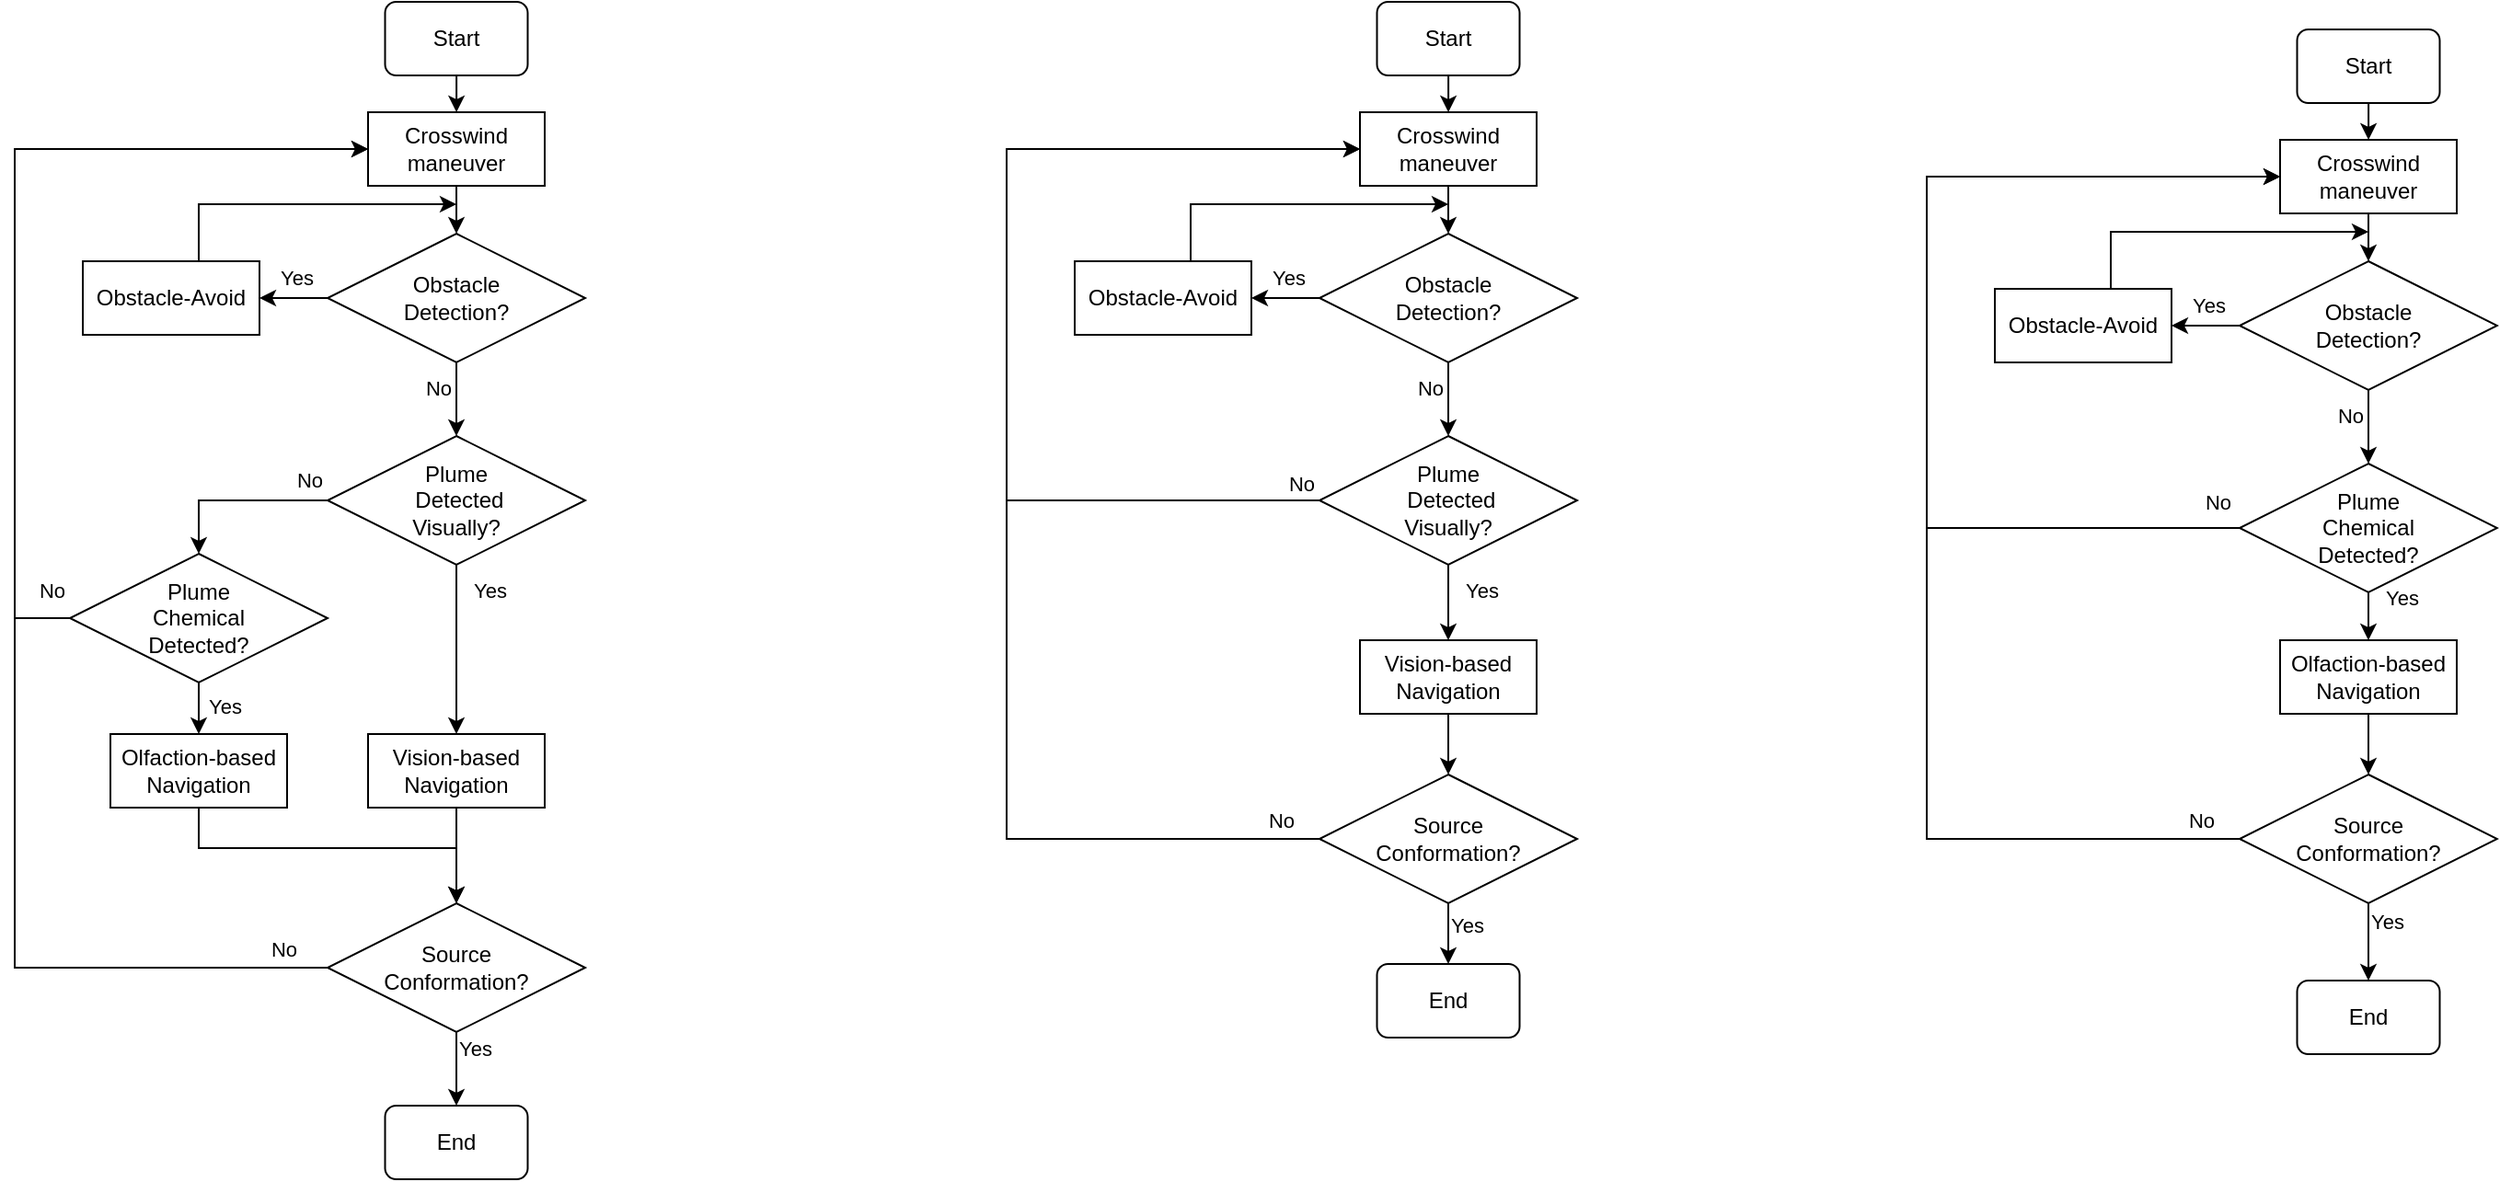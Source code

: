 <mxfile version="23.0.2" type="device">
  <diagram name="Page-1" id="XTTtq-dg-Lj2X4ySG26T">
    <mxGraphModel dx="1358" dy="715" grid="1" gridSize="10" guides="1" tooltips="1" connect="1" arrows="1" fold="1" page="1" pageScale="1" pageWidth="1600" pageHeight="900" math="0" shadow="0">
      <root>
        <mxCell id="0" />
        <mxCell id="1" parent="0" />
        <mxCell id="BMttaIWEHfVnVTvxrATZ-6" style="edgeStyle=orthogonalEdgeStyle;rounded=0;orthogonalLoop=1;jettySize=auto;html=1;entryX=0.5;entryY=0;entryDx=0;entryDy=0;" parent="1" source="BMttaIWEHfVnVTvxrATZ-7" target="BMttaIWEHfVnVTvxrATZ-48" edge="1">
          <mxGeometry relative="1" as="geometry">
            <mxPoint x="311" y="188" as="targetPoint" />
          </mxGeometry>
        </mxCell>
        <mxCell id="BMttaIWEHfVnVTvxrATZ-7" value="Start" style="rounded=1;whiteSpace=wrap;html=1;fontSize=12;glass=0;strokeWidth=1;shadow=0;" parent="1" vertex="1">
          <mxGeometry x="342.25" y="138" width="77.5" height="40" as="geometry" />
        </mxCell>
        <mxCell id="BMttaIWEHfVnVTvxrATZ-8" style="edgeStyle=orthogonalEdgeStyle;rounded=0;orthogonalLoop=1;jettySize=auto;html=1;entryX=0.5;entryY=0;entryDx=0;entryDy=0;" parent="1" source="BMttaIWEHfVnVTvxrATZ-12" target="BMttaIWEHfVnVTvxrATZ-17" edge="1">
          <mxGeometry relative="1" as="geometry" />
        </mxCell>
        <mxCell id="BMttaIWEHfVnVTvxrATZ-9" value="No" style="edgeLabel;html=1;align=center;verticalAlign=middle;resizable=0;points=[];" parent="BMttaIWEHfVnVTvxrATZ-8" vertex="1" connectable="0">
          <mxGeometry x="-0.225" y="-1" relative="1" as="geometry">
            <mxPoint x="-9" y="-2" as="offset" />
          </mxGeometry>
        </mxCell>
        <mxCell id="BMttaIWEHfVnVTvxrATZ-10" style="edgeStyle=orthogonalEdgeStyle;rounded=0;orthogonalLoop=1;jettySize=auto;html=1;entryX=1;entryY=0.5;entryDx=0;entryDy=0;" parent="1" source="BMttaIWEHfVnVTvxrATZ-12" target="BMttaIWEHfVnVTvxrATZ-31" edge="1">
          <mxGeometry relative="1" as="geometry" />
        </mxCell>
        <mxCell id="BMttaIWEHfVnVTvxrATZ-11" value="Yes" style="edgeLabel;html=1;align=center;verticalAlign=middle;resizable=0;points=[];" parent="BMttaIWEHfVnVTvxrATZ-10" vertex="1" connectable="0">
          <mxGeometry x="0.013" relative="1" as="geometry">
            <mxPoint x="1" y="-11" as="offset" />
          </mxGeometry>
        </mxCell>
        <mxCell id="BMttaIWEHfVnVTvxrATZ-12" value="Obstacle &lt;br&gt;Detection?" style="rhombus;whiteSpace=wrap;html=1;" parent="1" vertex="1">
          <mxGeometry x="311" y="264" width="140" height="70" as="geometry" />
        </mxCell>
        <mxCell id="BMttaIWEHfVnVTvxrATZ-13" style="edgeStyle=orthogonalEdgeStyle;rounded=0;orthogonalLoop=1;jettySize=auto;html=1;entryX=0.5;entryY=0;entryDx=0;entryDy=0;" parent="1" source="BMttaIWEHfVnVTvxrATZ-17" target="BMttaIWEHfVnVTvxrATZ-21" edge="1">
          <mxGeometry relative="1" as="geometry">
            <Array as="points">
              <mxPoint x="241" y="409" />
            </Array>
          </mxGeometry>
        </mxCell>
        <mxCell id="BMttaIWEHfVnVTvxrATZ-14" value="No" style="edgeLabel;html=1;align=center;verticalAlign=middle;resizable=0;points=[];" parent="BMttaIWEHfVnVTvxrATZ-13" vertex="1" connectable="0">
          <mxGeometry x="-0.124" y="2" relative="1" as="geometry">
            <mxPoint x="33" y="-13" as="offset" />
          </mxGeometry>
        </mxCell>
        <mxCell id="BMttaIWEHfVnVTvxrATZ-15" style="edgeStyle=orthogonalEdgeStyle;rounded=0;orthogonalLoop=1;jettySize=auto;html=1;entryX=0.5;entryY=0;entryDx=0;entryDy=0;" parent="1" source="BMttaIWEHfVnVTvxrATZ-17" target="BMttaIWEHfVnVTvxrATZ-33" edge="1">
          <mxGeometry relative="1" as="geometry" />
        </mxCell>
        <mxCell id="BMttaIWEHfVnVTvxrATZ-16" value="Yes" style="edgeLabel;html=1;align=center;verticalAlign=middle;resizable=0;points=[];" parent="BMttaIWEHfVnVTvxrATZ-15" vertex="1" connectable="0">
          <mxGeometry x="-0.42" y="6" relative="1" as="geometry">
            <mxPoint x="12" y="-13" as="offset" />
          </mxGeometry>
        </mxCell>
        <mxCell id="BMttaIWEHfVnVTvxrATZ-17" value="Plume&lt;br&gt;&amp;nbsp;Detected&lt;br&gt;Visually?" style="rhombus;whiteSpace=wrap;html=1;" parent="1" vertex="1">
          <mxGeometry x="311" y="374" width="140" height="70" as="geometry" />
        </mxCell>
        <mxCell id="BMttaIWEHfVnVTvxrATZ-20" value="Yes" style="edgeStyle=orthogonalEdgeStyle;rounded=0;orthogonalLoop=1;jettySize=auto;html=1;entryX=0.5;entryY=0;entryDx=0;entryDy=0;" parent="1" source="BMttaIWEHfVnVTvxrATZ-21" target="BMttaIWEHfVnVTvxrATZ-35" edge="1">
          <mxGeometry x="-0.518" y="14" relative="1" as="geometry">
            <mxPoint as="offset" />
          </mxGeometry>
        </mxCell>
        <mxCell id="BMttaIWEHfVnVTvxrATZ-63" style="edgeStyle=orthogonalEdgeStyle;rounded=0;orthogonalLoop=1;jettySize=auto;html=1;entryX=0;entryY=0.5;entryDx=0;entryDy=0;exitX=0;exitY=0.5;exitDx=0;exitDy=0;" parent="1" source="BMttaIWEHfVnVTvxrATZ-21" target="BMttaIWEHfVnVTvxrATZ-48" edge="1">
          <mxGeometry relative="1" as="geometry">
            <Array as="points">
              <mxPoint x="141" y="473" />
              <mxPoint x="141" y="218" />
            </Array>
          </mxGeometry>
        </mxCell>
        <mxCell id="BMttaIWEHfVnVTvxrATZ-65" value="No" style="edgeLabel;html=1;align=center;verticalAlign=middle;resizable=0;points=[];" parent="BMttaIWEHfVnVTvxrATZ-63" vertex="1" connectable="0">
          <mxGeometry x="-0.653" y="1" relative="1" as="geometry">
            <mxPoint x="21" y="38" as="offset" />
          </mxGeometry>
        </mxCell>
        <mxCell id="BMttaIWEHfVnVTvxrATZ-21" value="Plume &lt;br&gt;Chemical&lt;br&gt;Detected?" style="rhombus;whiteSpace=wrap;html=1;" parent="1" vertex="1">
          <mxGeometry x="171" y="438" width="140" height="70" as="geometry" />
        </mxCell>
        <mxCell id="BMttaIWEHfVnVTvxrATZ-53" style="edgeStyle=orthogonalEdgeStyle;rounded=0;orthogonalLoop=1;jettySize=auto;html=1;entryX=0.5;entryY=0;entryDx=0;entryDy=0;" parent="1" source="BMttaIWEHfVnVTvxrATZ-26" target="BMttaIWEHfVnVTvxrATZ-27" edge="1">
          <mxGeometry relative="1" as="geometry">
            <mxPoint x="631" y="548" as="targetPoint" />
          </mxGeometry>
        </mxCell>
        <mxCell id="BMttaIWEHfVnVTvxrATZ-62" value="Yes" style="edgeLabel;html=1;align=center;verticalAlign=middle;resizable=0;points=[];" parent="BMttaIWEHfVnVTvxrATZ-53" vertex="1" connectable="0">
          <mxGeometry x="-0.344" relative="1" as="geometry">
            <mxPoint x="10" y="-4" as="offset" />
          </mxGeometry>
        </mxCell>
        <mxCell id="BMttaIWEHfVnVTvxrATZ-82" style="edgeStyle=orthogonalEdgeStyle;rounded=0;orthogonalLoop=1;jettySize=auto;html=1;exitX=0;exitY=0.5;exitDx=0;exitDy=0;entryX=0;entryY=0.5;entryDx=0;entryDy=0;" parent="1" source="BMttaIWEHfVnVTvxrATZ-26" target="BMttaIWEHfVnVTvxrATZ-48" edge="1">
          <mxGeometry relative="1" as="geometry">
            <Array as="points">
              <mxPoint x="141" y="663" />
              <mxPoint x="141" y="218" />
            </Array>
            <mxPoint x="221" y="663" as="sourcePoint" />
            <mxPoint x="331" y="218" as="targetPoint" />
          </mxGeometry>
        </mxCell>
        <mxCell id="BMttaIWEHfVnVTvxrATZ-83" value="No" style="edgeLabel;html=1;align=center;verticalAlign=middle;resizable=0;points=[];" parent="BMttaIWEHfVnVTvxrATZ-82" vertex="1" connectable="0">
          <mxGeometry x="-0.923" relative="1" as="geometry">
            <mxPoint x="7" y="-10" as="offset" />
          </mxGeometry>
        </mxCell>
        <mxCell id="BMttaIWEHfVnVTvxrATZ-26" value="Source&lt;br&gt;Conformation?" style="rhombus;whiteSpace=wrap;html=1;" parent="1" vertex="1">
          <mxGeometry x="311" y="628" width="140" height="70" as="geometry" />
        </mxCell>
        <mxCell id="BMttaIWEHfVnVTvxrATZ-58" style="edgeStyle=orthogonalEdgeStyle;rounded=0;orthogonalLoop=1;jettySize=auto;html=1;exitX=0.5;exitY=0;exitDx=0;exitDy=0;" parent="1" source="BMttaIWEHfVnVTvxrATZ-31" edge="1">
          <mxGeometry relative="1" as="geometry">
            <mxPoint x="381" y="248" as="targetPoint" />
            <Array as="points">
              <mxPoint x="241" y="248" />
            </Array>
          </mxGeometry>
        </mxCell>
        <mxCell id="BMttaIWEHfVnVTvxrATZ-31" value="Obstacle-Avoid" style="rounded=0;whiteSpace=wrap;html=1;" parent="1" vertex="1">
          <mxGeometry x="178" y="279" width="96" height="40" as="geometry" />
        </mxCell>
        <mxCell id="BMttaIWEHfVnVTvxrATZ-81" style="edgeStyle=orthogonalEdgeStyle;rounded=0;orthogonalLoop=1;jettySize=auto;html=1;exitX=0.5;exitY=1;exitDx=0;exitDy=0;entryX=0.5;entryY=0;entryDx=0;entryDy=0;" parent="1" source="BMttaIWEHfVnVTvxrATZ-33" target="BMttaIWEHfVnVTvxrATZ-26" edge="1">
          <mxGeometry relative="1" as="geometry">
            <Array as="points">
              <mxPoint x="381" y="598" />
              <mxPoint x="381" y="598" />
            </Array>
          </mxGeometry>
        </mxCell>
        <mxCell id="BMttaIWEHfVnVTvxrATZ-33" value="Vision-based Navigation" style="rounded=0;whiteSpace=wrap;html=1;" parent="1" vertex="1">
          <mxGeometry x="333" y="536" width="96" height="40" as="geometry" />
        </mxCell>
        <mxCell id="BMttaIWEHfVnVTvxrATZ-51" style="edgeStyle=orthogonalEdgeStyle;rounded=0;orthogonalLoop=1;jettySize=auto;html=1;entryX=0.5;entryY=0;entryDx=0;entryDy=0;exitX=0.5;exitY=1;exitDx=0;exitDy=0;" parent="1" source="BMttaIWEHfVnVTvxrATZ-35" target="BMttaIWEHfVnVTvxrATZ-26" edge="1">
          <mxGeometry relative="1" as="geometry">
            <Array as="points">
              <mxPoint x="241" y="598" />
              <mxPoint x="381" y="598" />
            </Array>
          </mxGeometry>
        </mxCell>
        <mxCell id="BMttaIWEHfVnVTvxrATZ-35" value="Olfaction-based&lt;br&gt;Navigation" style="rounded=0;whiteSpace=wrap;html=1;" parent="1" vertex="1">
          <mxGeometry x="193" y="536" width="96" height="40" as="geometry" />
        </mxCell>
        <mxCell id="BMttaIWEHfVnVTvxrATZ-64" style="edgeStyle=orthogonalEdgeStyle;rounded=0;orthogonalLoop=1;jettySize=auto;html=1;entryX=0.5;entryY=0;entryDx=0;entryDy=0;" parent="1" source="BMttaIWEHfVnVTvxrATZ-48" target="BMttaIWEHfVnVTvxrATZ-12" edge="1">
          <mxGeometry relative="1" as="geometry" />
        </mxCell>
        <mxCell id="BMttaIWEHfVnVTvxrATZ-48" value="Crosswind maneuver" style="rounded=0;whiteSpace=wrap;html=1;" parent="1" vertex="1">
          <mxGeometry x="333" y="198" width="96" height="40" as="geometry" />
        </mxCell>
        <mxCell id="BMttaIWEHfVnVTvxrATZ-27" value="End" style="rounded=1;whiteSpace=wrap;html=1;fontSize=12;glass=0;strokeWidth=1;shadow=0;" parent="1" vertex="1">
          <mxGeometry x="342.25" y="738" width="77.5" height="40" as="geometry" />
        </mxCell>
        <mxCell id="qsjTnSXBL_nsK2lnO1KO-1" style="edgeStyle=orthogonalEdgeStyle;rounded=0;orthogonalLoop=1;jettySize=auto;html=1;entryX=0.5;entryY=0;entryDx=0;entryDy=0;" edge="1" parent="1" source="qsjTnSXBL_nsK2lnO1KO-2" target="qsjTnSXBL_nsK2lnO1KO-29">
          <mxGeometry relative="1" as="geometry">
            <mxPoint x="850" y="188" as="targetPoint" />
          </mxGeometry>
        </mxCell>
        <mxCell id="qsjTnSXBL_nsK2lnO1KO-2" value="Start" style="rounded=1;whiteSpace=wrap;html=1;fontSize=12;glass=0;strokeWidth=1;shadow=0;" vertex="1" parent="1">
          <mxGeometry x="881.25" y="138" width="77.5" height="40" as="geometry" />
        </mxCell>
        <mxCell id="qsjTnSXBL_nsK2lnO1KO-3" style="edgeStyle=orthogonalEdgeStyle;rounded=0;orthogonalLoop=1;jettySize=auto;html=1;entryX=0.5;entryY=0;entryDx=0;entryDy=0;" edge="1" parent="1" source="qsjTnSXBL_nsK2lnO1KO-7" target="qsjTnSXBL_nsK2lnO1KO-12">
          <mxGeometry relative="1" as="geometry" />
        </mxCell>
        <mxCell id="qsjTnSXBL_nsK2lnO1KO-4" value="No" style="edgeLabel;html=1;align=center;verticalAlign=middle;resizable=0;points=[];" vertex="1" connectable="0" parent="qsjTnSXBL_nsK2lnO1KO-3">
          <mxGeometry x="-0.225" y="-1" relative="1" as="geometry">
            <mxPoint x="-9" y="-2" as="offset" />
          </mxGeometry>
        </mxCell>
        <mxCell id="qsjTnSXBL_nsK2lnO1KO-5" style="edgeStyle=orthogonalEdgeStyle;rounded=0;orthogonalLoop=1;jettySize=auto;html=1;entryX=1;entryY=0.5;entryDx=0;entryDy=0;" edge="1" parent="1" source="qsjTnSXBL_nsK2lnO1KO-7" target="qsjTnSXBL_nsK2lnO1KO-23">
          <mxGeometry relative="1" as="geometry" />
        </mxCell>
        <mxCell id="qsjTnSXBL_nsK2lnO1KO-6" value="Yes" style="edgeLabel;html=1;align=center;verticalAlign=middle;resizable=0;points=[];" vertex="1" connectable="0" parent="qsjTnSXBL_nsK2lnO1KO-5">
          <mxGeometry x="0.013" relative="1" as="geometry">
            <mxPoint x="1" y="-11" as="offset" />
          </mxGeometry>
        </mxCell>
        <mxCell id="qsjTnSXBL_nsK2lnO1KO-7" value="Obstacle &lt;br&gt;Detection?" style="rhombus;whiteSpace=wrap;html=1;" vertex="1" parent="1">
          <mxGeometry x="850" y="264" width="140" height="70" as="geometry" />
        </mxCell>
        <mxCell id="qsjTnSXBL_nsK2lnO1KO-8" style="edgeStyle=orthogonalEdgeStyle;rounded=0;orthogonalLoop=1;jettySize=auto;html=1;entryX=0;entryY=0.5;entryDx=0;entryDy=0;" edge="1" parent="1" source="qsjTnSXBL_nsK2lnO1KO-12" target="qsjTnSXBL_nsK2lnO1KO-29">
          <mxGeometry relative="1" as="geometry">
            <Array as="points">
              <mxPoint x="680" y="409" />
              <mxPoint x="680" y="218" />
            </Array>
            <mxPoint x="780" y="438" as="targetPoint" />
          </mxGeometry>
        </mxCell>
        <mxCell id="qsjTnSXBL_nsK2lnO1KO-9" value="No" style="edgeLabel;html=1;align=center;verticalAlign=middle;resizable=0;points=[];" vertex="1" connectable="0" parent="qsjTnSXBL_nsK2lnO1KO-8">
          <mxGeometry x="-0.124" y="2" relative="1" as="geometry">
            <mxPoint x="162" y="63" as="offset" />
          </mxGeometry>
        </mxCell>
        <mxCell id="qsjTnSXBL_nsK2lnO1KO-10" style="edgeStyle=orthogonalEdgeStyle;rounded=0;orthogonalLoop=1;jettySize=auto;html=1;entryX=0.5;entryY=0;entryDx=0;entryDy=0;" edge="1" parent="1" source="qsjTnSXBL_nsK2lnO1KO-12" target="qsjTnSXBL_nsK2lnO1KO-25">
          <mxGeometry relative="1" as="geometry" />
        </mxCell>
        <mxCell id="qsjTnSXBL_nsK2lnO1KO-11" value="Yes" style="edgeLabel;html=1;align=center;verticalAlign=middle;resizable=0;points=[];" vertex="1" connectable="0" parent="qsjTnSXBL_nsK2lnO1KO-10">
          <mxGeometry x="-0.42" y="6" relative="1" as="geometry">
            <mxPoint x="12" y="2" as="offset" />
          </mxGeometry>
        </mxCell>
        <mxCell id="qsjTnSXBL_nsK2lnO1KO-12" value="Plume&lt;br&gt;&amp;nbsp;Detected&lt;br&gt;Visually?" style="rhombus;whiteSpace=wrap;html=1;" vertex="1" parent="1">
          <mxGeometry x="850" y="374" width="140" height="70" as="geometry" />
        </mxCell>
        <mxCell id="qsjTnSXBL_nsK2lnO1KO-17" style="edgeStyle=orthogonalEdgeStyle;rounded=0;orthogonalLoop=1;jettySize=auto;html=1;entryX=0.5;entryY=0;entryDx=0;entryDy=0;" edge="1" parent="1" source="qsjTnSXBL_nsK2lnO1KO-21" target="qsjTnSXBL_nsK2lnO1KO-30">
          <mxGeometry relative="1" as="geometry">
            <mxPoint x="1170" y="548" as="targetPoint" />
          </mxGeometry>
        </mxCell>
        <mxCell id="qsjTnSXBL_nsK2lnO1KO-18" value="Yes" style="edgeLabel;html=1;align=center;verticalAlign=middle;resizable=0;points=[];" vertex="1" connectable="0" parent="qsjTnSXBL_nsK2lnO1KO-17">
          <mxGeometry x="-0.344" relative="1" as="geometry">
            <mxPoint x="10" y="-4" as="offset" />
          </mxGeometry>
        </mxCell>
        <mxCell id="qsjTnSXBL_nsK2lnO1KO-19" style="edgeStyle=orthogonalEdgeStyle;rounded=0;orthogonalLoop=1;jettySize=auto;html=1;exitX=0;exitY=0.5;exitDx=0;exitDy=0;entryX=0;entryY=0.5;entryDx=0;entryDy=0;" edge="1" parent="1" source="qsjTnSXBL_nsK2lnO1KO-21" target="qsjTnSXBL_nsK2lnO1KO-29">
          <mxGeometry relative="1" as="geometry">
            <Array as="points">
              <mxPoint x="680" y="593" />
              <mxPoint x="680" y="218" />
            </Array>
            <mxPoint x="760" y="663" as="sourcePoint" />
            <mxPoint x="870" y="218" as="targetPoint" />
          </mxGeometry>
        </mxCell>
        <mxCell id="qsjTnSXBL_nsK2lnO1KO-20" value="No" style="edgeLabel;html=1;align=center;verticalAlign=middle;resizable=0;points=[];" vertex="1" connectable="0" parent="qsjTnSXBL_nsK2lnO1KO-19">
          <mxGeometry x="-0.923" relative="1" as="geometry">
            <mxPoint x="7" y="-10" as="offset" />
          </mxGeometry>
        </mxCell>
        <mxCell id="qsjTnSXBL_nsK2lnO1KO-21" value="Source&lt;br&gt;Conformation?" style="rhombus;whiteSpace=wrap;html=1;" vertex="1" parent="1">
          <mxGeometry x="850" y="558" width="140" height="70" as="geometry" />
        </mxCell>
        <mxCell id="qsjTnSXBL_nsK2lnO1KO-22" style="edgeStyle=orthogonalEdgeStyle;rounded=0;orthogonalLoop=1;jettySize=auto;html=1;exitX=0.5;exitY=0;exitDx=0;exitDy=0;" edge="1" parent="1" source="qsjTnSXBL_nsK2lnO1KO-23">
          <mxGeometry relative="1" as="geometry">
            <mxPoint x="920" y="248" as="targetPoint" />
            <Array as="points">
              <mxPoint x="780" y="248" />
            </Array>
          </mxGeometry>
        </mxCell>
        <mxCell id="qsjTnSXBL_nsK2lnO1KO-23" value="Obstacle-Avoid" style="rounded=0;whiteSpace=wrap;html=1;" vertex="1" parent="1">
          <mxGeometry x="717" y="279" width="96" height="40" as="geometry" />
        </mxCell>
        <mxCell id="qsjTnSXBL_nsK2lnO1KO-91" style="edgeStyle=orthogonalEdgeStyle;rounded=0;orthogonalLoop=1;jettySize=auto;html=1;entryX=0.5;entryY=0;entryDx=0;entryDy=0;" edge="1" parent="1" source="qsjTnSXBL_nsK2lnO1KO-25" target="qsjTnSXBL_nsK2lnO1KO-21">
          <mxGeometry relative="1" as="geometry" />
        </mxCell>
        <mxCell id="qsjTnSXBL_nsK2lnO1KO-25" value="Vision-based Navigation" style="rounded=0;whiteSpace=wrap;html=1;" vertex="1" parent="1">
          <mxGeometry x="872" y="485" width="96" height="40" as="geometry" />
        </mxCell>
        <mxCell id="qsjTnSXBL_nsK2lnO1KO-28" style="edgeStyle=orthogonalEdgeStyle;rounded=0;orthogonalLoop=1;jettySize=auto;html=1;entryX=0.5;entryY=0;entryDx=0;entryDy=0;" edge="1" parent="1" source="qsjTnSXBL_nsK2lnO1KO-29" target="qsjTnSXBL_nsK2lnO1KO-7">
          <mxGeometry relative="1" as="geometry" />
        </mxCell>
        <mxCell id="qsjTnSXBL_nsK2lnO1KO-29" value="Crosswind maneuver" style="rounded=0;whiteSpace=wrap;html=1;" vertex="1" parent="1">
          <mxGeometry x="872" y="198" width="96" height="40" as="geometry" />
        </mxCell>
        <mxCell id="qsjTnSXBL_nsK2lnO1KO-30" value="End" style="rounded=1;whiteSpace=wrap;html=1;fontSize=12;glass=0;strokeWidth=1;shadow=0;" vertex="1" parent="1">
          <mxGeometry x="881.25" y="661" width="77.5" height="40" as="geometry" />
        </mxCell>
        <mxCell id="qsjTnSXBL_nsK2lnO1KO-61" style="edgeStyle=orthogonalEdgeStyle;rounded=0;orthogonalLoop=1;jettySize=auto;html=1;entryX=0.5;entryY=0;entryDx=0;entryDy=0;" edge="1" source="qsjTnSXBL_nsK2lnO1KO-62" target="qsjTnSXBL_nsK2lnO1KO-89" parent="1">
          <mxGeometry relative="1" as="geometry">
            <mxPoint x="1350" y="203" as="targetPoint" />
          </mxGeometry>
        </mxCell>
        <mxCell id="qsjTnSXBL_nsK2lnO1KO-62" value="Start" style="rounded=1;whiteSpace=wrap;html=1;fontSize=12;glass=0;strokeWidth=1;shadow=0;" vertex="1" parent="1">
          <mxGeometry x="1381.25" y="153" width="77.5" height="40" as="geometry" />
        </mxCell>
        <mxCell id="qsjTnSXBL_nsK2lnO1KO-63" style="edgeStyle=orthogonalEdgeStyle;rounded=0;orthogonalLoop=1;jettySize=auto;html=1;entryX=0.5;entryY=0;entryDx=0;entryDy=0;" edge="1" source="qsjTnSXBL_nsK2lnO1KO-67" target="qsjTnSXBL_nsK2lnO1KO-72" parent="1">
          <mxGeometry relative="1" as="geometry" />
        </mxCell>
        <mxCell id="qsjTnSXBL_nsK2lnO1KO-64" value="No" style="edgeLabel;html=1;align=center;verticalAlign=middle;resizable=0;points=[];" vertex="1" connectable="0" parent="qsjTnSXBL_nsK2lnO1KO-63">
          <mxGeometry x="-0.225" y="-1" relative="1" as="geometry">
            <mxPoint x="-9" y="-2" as="offset" />
          </mxGeometry>
        </mxCell>
        <mxCell id="qsjTnSXBL_nsK2lnO1KO-65" style="edgeStyle=orthogonalEdgeStyle;rounded=0;orthogonalLoop=1;jettySize=auto;html=1;entryX=1;entryY=0.5;entryDx=0;entryDy=0;" edge="1" source="qsjTnSXBL_nsK2lnO1KO-67" target="qsjTnSXBL_nsK2lnO1KO-83" parent="1">
          <mxGeometry relative="1" as="geometry" />
        </mxCell>
        <mxCell id="qsjTnSXBL_nsK2lnO1KO-66" value="Yes" style="edgeLabel;html=1;align=center;verticalAlign=middle;resizable=0;points=[];" vertex="1" connectable="0" parent="qsjTnSXBL_nsK2lnO1KO-65">
          <mxGeometry x="0.013" relative="1" as="geometry">
            <mxPoint x="1" y="-11" as="offset" />
          </mxGeometry>
        </mxCell>
        <mxCell id="qsjTnSXBL_nsK2lnO1KO-67" value="Obstacle &lt;br&gt;Detection?" style="rhombus;whiteSpace=wrap;html=1;" vertex="1" parent="1">
          <mxGeometry x="1350" y="279" width="140" height="70" as="geometry" />
        </mxCell>
        <mxCell id="qsjTnSXBL_nsK2lnO1KO-70" style="edgeStyle=orthogonalEdgeStyle;rounded=0;orthogonalLoop=1;jettySize=auto;html=1;entryX=0.5;entryY=0;entryDx=0;entryDy=0;" edge="1" source="qsjTnSXBL_nsK2lnO1KO-72" target="qsjTnSXBL_nsK2lnO1KO-85" parent="1">
          <mxGeometry relative="1" as="geometry" />
        </mxCell>
        <mxCell id="qsjTnSXBL_nsK2lnO1KO-71" value="Yes" style="edgeLabel;html=1;align=center;verticalAlign=middle;resizable=0;points=[];" vertex="1" connectable="0" parent="qsjTnSXBL_nsK2lnO1KO-70">
          <mxGeometry x="-0.42" y="6" relative="1" as="geometry">
            <mxPoint x="12" y="-13" as="offset" />
          </mxGeometry>
        </mxCell>
        <mxCell id="qsjTnSXBL_nsK2lnO1KO-72" value="Plume&lt;br style=&quot;border-color: var(--border-color);&quot;&gt;Chemical&lt;br style=&quot;border-color: var(--border-color);&quot;&gt;Detected?" style="rhombus;whiteSpace=wrap;html=1;" vertex="1" parent="1">
          <mxGeometry x="1350" y="389" width="140" height="70" as="geometry" />
        </mxCell>
        <mxCell id="qsjTnSXBL_nsK2lnO1KO-74" style="edgeStyle=orthogonalEdgeStyle;rounded=0;orthogonalLoop=1;jettySize=auto;html=1;entryX=0;entryY=0.5;entryDx=0;entryDy=0;exitX=0;exitY=0.5;exitDx=0;exitDy=0;" edge="1" source="qsjTnSXBL_nsK2lnO1KO-72" target="qsjTnSXBL_nsK2lnO1KO-89" parent="1">
          <mxGeometry relative="1" as="geometry">
            <Array as="points">
              <mxPoint x="1180" y="424" />
              <mxPoint x="1180" y="233" />
            </Array>
            <mxPoint x="1210" y="488" as="sourcePoint" />
          </mxGeometry>
        </mxCell>
        <mxCell id="qsjTnSXBL_nsK2lnO1KO-75" value="No" style="edgeLabel;html=1;align=center;verticalAlign=middle;resizable=0;points=[];" vertex="1" connectable="0" parent="qsjTnSXBL_nsK2lnO1KO-74">
          <mxGeometry x="-0.653" y="1" relative="1" as="geometry">
            <mxPoint x="84" y="-15" as="offset" />
          </mxGeometry>
        </mxCell>
        <mxCell id="qsjTnSXBL_nsK2lnO1KO-77" style="edgeStyle=orthogonalEdgeStyle;rounded=0;orthogonalLoop=1;jettySize=auto;html=1;entryX=0.5;entryY=0;entryDx=0;entryDy=0;" edge="1" source="qsjTnSXBL_nsK2lnO1KO-81" target="qsjTnSXBL_nsK2lnO1KO-90" parent="1">
          <mxGeometry relative="1" as="geometry">
            <mxPoint x="1670" y="563" as="targetPoint" />
          </mxGeometry>
        </mxCell>
        <mxCell id="qsjTnSXBL_nsK2lnO1KO-78" value="Yes" style="edgeLabel;html=1;align=center;verticalAlign=middle;resizable=0;points=[];" vertex="1" connectable="0" parent="qsjTnSXBL_nsK2lnO1KO-77">
          <mxGeometry x="-0.344" relative="1" as="geometry">
            <mxPoint x="10" y="-4" as="offset" />
          </mxGeometry>
        </mxCell>
        <mxCell id="qsjTnSXBL_nsK2lnO1KO-79" style="edgeStyle=orthogonalEdgeStyle;rounded=0;orthogonalLoop=1;jettySize=auto;html=1;exitX=0;exitY=0.5;exitDx=0;exitDy=0;entryX=0;entryY=0.5;entryDx=0;entryDy=0;" edge="1" source="qsjTnSXBL_nsK2lnO1KO-81" target="qsjTnSXBL_nsK2lnO1KO-89" parent="1">
          <mxGeometry relative="1" as="geometry">
            <Array as="points">
              <mxPoint x="1180" y="593" />
              <mxPoint x="1180" y="233" />
            </Array>
            <mxPoint x="1260" y="678" as="sourcePoint" />
            <mxPoint x="1370" y="233" as="targetPoint" />
          </mxGeometry>
        </mxCell>
        <mxCell id="qsjTnSXBL_nsK2lnO1KO-80" value="No" style="edgeLabel;html=1;align=center;verticalAlign=middle;resizable=0;points=[];" vertex="1" connectable="0" parent="qsjTnSXBL_nsK2lnO1KO-79">
          <mxGeometry x="-0.923" relative="1" as="geometry">
            <mxPoint x="7" y="-10" as="offset" />
          </mxGeometry>
        </mxCell>
        <mxCell id="qsjTnSXBL_nsK2lnO1KO-81" value="Source&lt;br&gt;Conformation?" style="rhombus;whiteSpace=wrap;html=1;" vertex="1" parent="1">
          <mxGeometry x="1350" y="558" width="140" height="70" as="geometry" />
        </mxCell>
        <mxCell id="qsjTnSXBL_nsK2lnO1KO-82" style="edgeStyle=orthogonalEdgeStyle;rounded=0;orthogonalLoop=1;jettySize=auto;html=1;exitX=0.5;exitY=0;exitDx=0;exitDy=0;" edge="1" source="qsjTnSXBL_nsK2lnO1KO-83" parent="1">
          <mxGeometry relative="1" as="geometry">
            <mxPoint x="1420" y="263" as="targetPoint" />
            <Array as="points">
              <mxPoint x="1280" y="263" />
            </Array>
          </mxGeometry>
        </mxCell>
        <mxCell id="qsjTnSXBL_nsK2lnO1KO-83" value="Obstacle-Avoid" style="rounded=0;whiteSpace=wrap;html=1;" vertex="1" parent="1">
          <mxGeometry x="1217" y="294" width="96" height="40" as="geometry" />
        </mxCell>
        <mxCell id="qsjTnSXBL_nsK2lnO1KO-92" style="edgeStyle=orthogonalEdgeStyle;rounded=0;orthogonalLoop=1;jettySize=auto;html=1;entryX=0.5;entryY=0;entryDx=0;entryDy=0;" edge="1" parent="1" source="qsjTnSXBL_nsK2lnO1KO-85" target="qsjTnSXBL_nsK2lnO1KO-81">
          <mxGeometry relative="1" as="geometry" />
        </mxCell>
        <mxCell id="qsjTnSXBL_nsK2lnO1KO-85" value="Olfaction-based&lt;br style=&quot;border-color: var(--border-color);&quot;&gt;Navigation" style="rounded=0;whiteSpace=wrap;html=1;" vertex="1" parent="1">
          <mxGeometry x="1372" y="485" width="96" height="40" as="geometry" />
        </mxCell>
        <mxCell id="qsjTnSXBL_nsK2lnO1KO-88" style="edgeStyle=orthogonalEdgeStyle;rounded=0;orthogonalLoop=1;jettySize=auto;html=1;entryX=0.5;entryY=0;entryDx=0;entryDy=0;" edge="1" source="qsjTnSXBL_nsK2lnO1KO-89" target="qsjTnSXBL_nsK2lnO1KO-67" parent="1">
          <mxGeometry relative="1" as="geometry" />
        </mxCell>
        <mxCell id="qsjTnSXBL_nsK2lnO1KO-89" value="Crosswind maneuver" style="rounded=0;whiteSpace=wrap;html=1;" vertex="1" parent="1">
          <mxGeometry x="1372" y="213" width="96" height="40" as="geometry" />
        </mxCell>
        <mxCell id="qsjTnSXBL_nsK2lnO1KO-90" value="End" style="rounded=1;whiteSpace=wrap;html=1;fontSize=12;glass=0;strokeWidth=1;shadow=0;" vertex="1" parent="1">
          <mxGeometry x="1381.25" y="670" width="77.5" height="40" as="geometry" />
        </mxCell>
      </root>
    </mxGraphModel>
  </diagram>
</mxfile>
